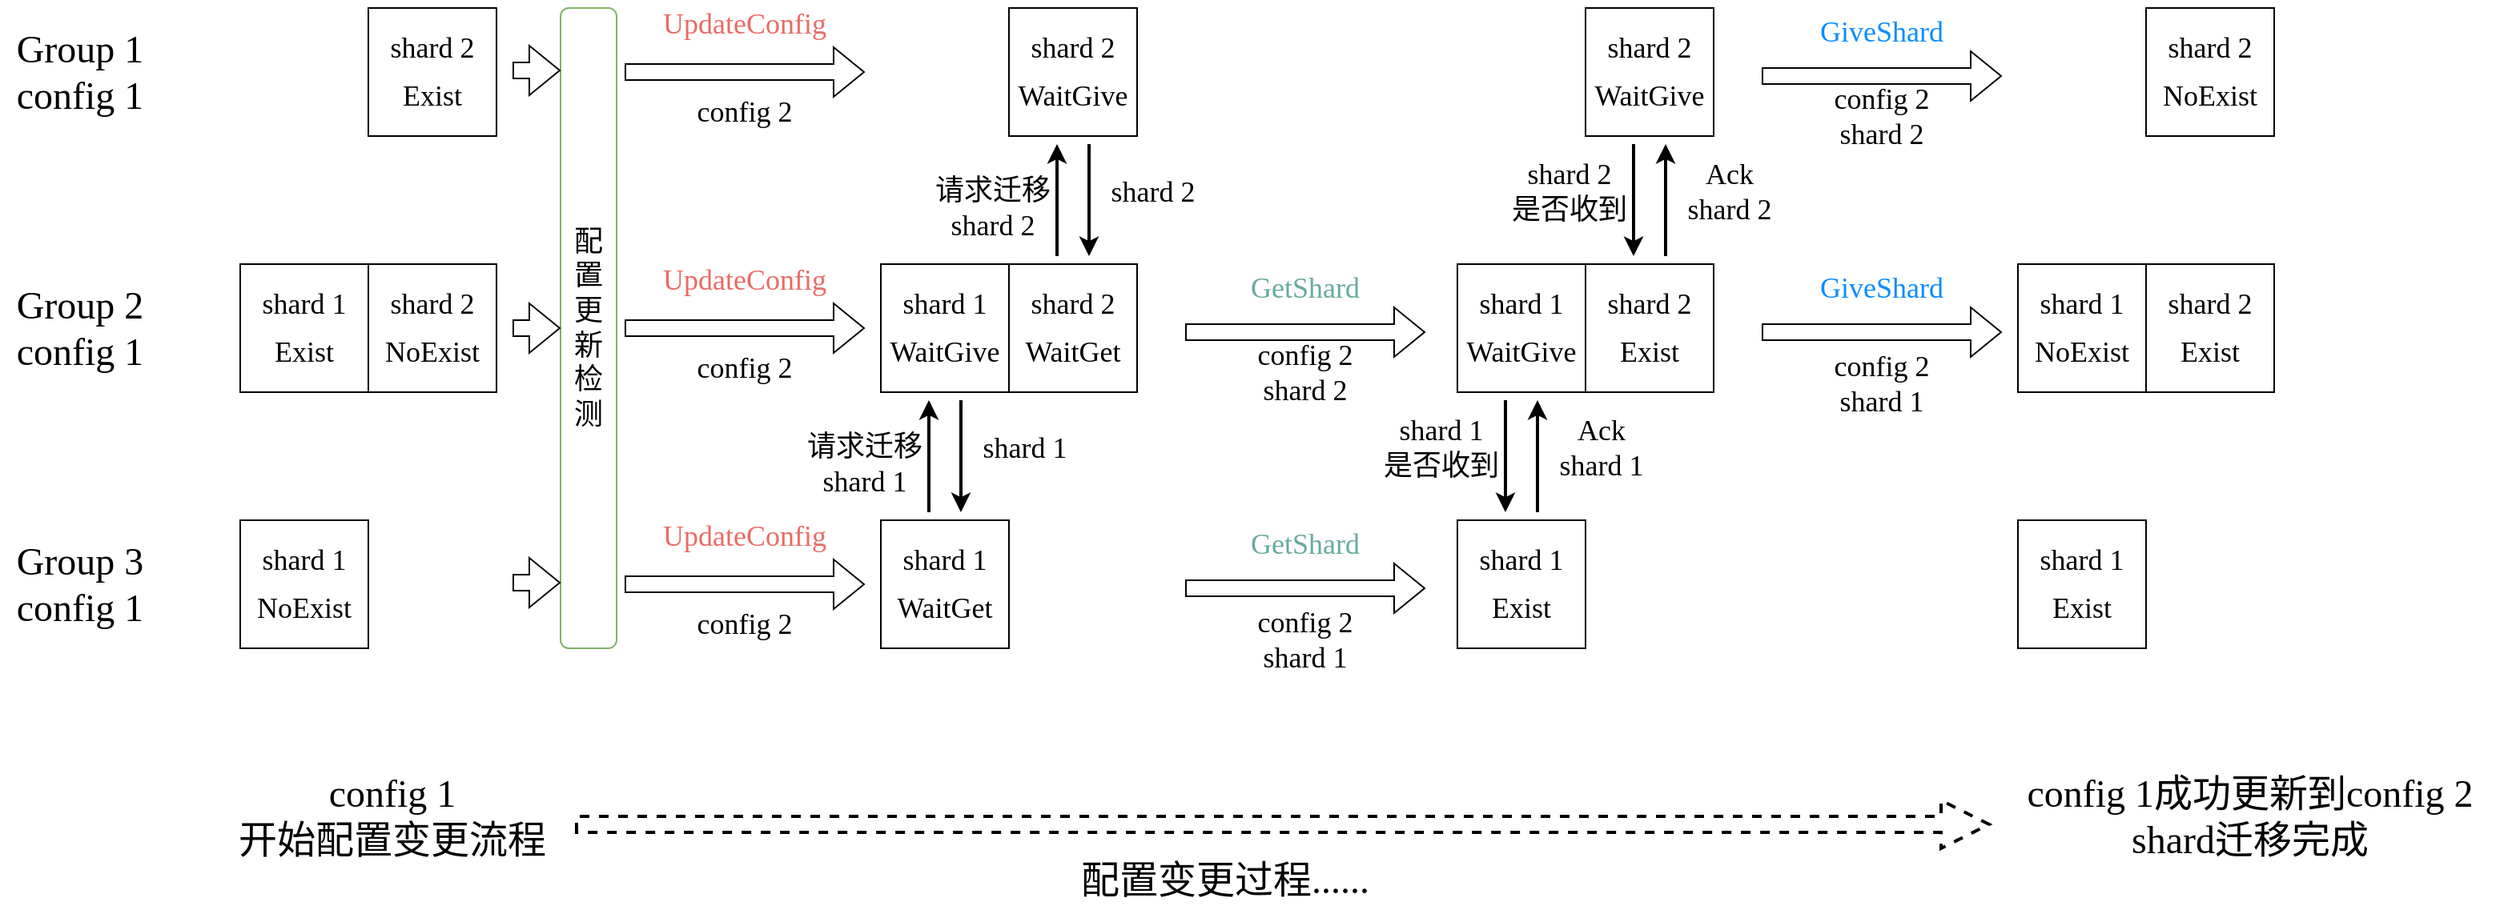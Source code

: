 <mxfile version="22.1.7" type="device">
  <diagram name="第 1 页" id="le4gJCOFIcP9ISF7qcCe">
    <mxGraphModel dx="1687" dy="980" grid="1" gridSize="10" guides="1" tooltips="1" connect="1" arrows="1" fold="1" page="1" pageScale="1" pageWidth="10000" pageHeight="10000" math="0" shadow="0">
      <root>
        <mxCell id="0" />
        <mxCell id="1" parent="0" />
        <mxCell id="7t0lA7AnkTjz9z_76om1-1" value="" style="whiteSpace=wrap;html=1;aspect=fixed;fillColor=none;" vertex="1" parent="1">
          <mxGeometry x="200" y="240" width="80" height="80" as="geometry" />
        </mxCell>
        <mxCell id="7t0lA7AnkTjz9z_76om1-2" value="&lt;font style=&quot;font-size: 18px;&quot; face=&quot;Comic Sans MS&quot;&gt;Exist&lt;/font&gt;" style="text;html=1;strokeColor=none;fillColor=none;align=center;verticalAlign=middle;whiteSpace=wrap;rounded=0;" vertex="1" parent="1">
          <mxGeometry x="210" y="280" width="60" height="30" as="geometry" />
        </mxCell>
        <mxCell id="7t0lA7AnkTjz9z_76om1-3" value="&lt;font style=&quot;font-size: 18px;&quot; face=&quot;Comic Sans MS&quot;&gt;shard 1&lt;/font&gt;" style="text;html=1;strokeColor=none;fillColor=none;align=center;verticalAlign=middle;whiteSpace=wrap;rounded=0;" vertex="1" parent="1">
          <mxGeometry x="205" y="250" width="70" height="30" as="geometry" />
        </mxCell>
        <mxCell id="7t0lA7AnkTjz9z_76om1-4" value="" style="whiteSpace=wrap;html=1;aspect=fixed;fillColor=none;" vertex="1" parent="1">
          <mxGeometry x="280" y="240" width="80" height="80" as="geometry" />
        </mxCell>
        <mxCell id="7t0lA7AnkTjz9z_76om1-5" value="&lt;font style=&quot;font-size: 18px;&quot; face=&quot;Comic Sans MS&quot;&gt;NoExist&lt;/font&gt;" style="text;html=1;strokeColor=none;fillColor=none;align=center;verticalAlign=middle;whiteSpace=wrap;rounded=0;" vertex="1" parent="1">
          <mxGeometry x="290" y="280" width="60" height="30" as="geometry" />
        </mxCell>
        <mxCell id="7t0lA7AnkTjz9z_76om1-6" value="&lt;font style=&quot;font-size: 18px;&quot; face=&quot;Comic Sans MS&quot;&gt;shard 2&lt;/font&gt;" style="text;html=1;strokeColor=none;fillColor=none;align=center;verticalAlign=middle;whiteSpace=wrap;rounded=0;" vertex="1" parent="1">
          <mxGeometry x="285" y="250" width="70" height="30" as="geometry" />
        </mxCell>
        <mxCell id="7t0lA7AnkTjz9z_76om1-13" value="&lt;font style=&quot;font-size: 24px;&quot; face=&quot;Comic Sans MS&quot;&gt;Group 2&lt;br&gt;config 1&lt;br&gt;&lt;/font&gt;" style="text;html=1;strokeColor=none;fillColor=none;align=center;verticalAlign=middle;whiteSpace=wrap;rounded=0;" vertex="1" parent="1">
          <mxGeometry x="50" y="265" width="100" height="30" as="geometry" />
        </mxCell>
        <mxCell id="7t0lA7AnkTjz9z_76om1-17" value="" style="whiteSpace=wrap;html=1;aspect=fixed;fillColor=none;" vertex="1" parent="1">
          <mxGeometry x="280" y="80" width="80" height="80" as="geometry" />
        </mxCell>
        <mxCell id="7t0lA7AnkTjz9z_76om1-18" value="&lt;font style=&quot;font-size: 18px;&quot; face=&quot;Comic Sans MS&quot;&gt;Exist&lt;/font&gt;" style="text;html=1;strokeColor=none;fillColor=none;align=center;verticalAlign=middle;whiteSpace=wrap;rounded=0;" vertex="1" parent="1">
          <mxGeometry x="290" y="120" width="60" height="30" as="geometry" />
        </mxCell>
        <mxCell id="7t0lA7AnkTjz9z_76om1-19" value="&lt;font style=&quot;font-size: 18px;&quot; face=&quot;Comic Sans MS&quot;&gt;shard 2&lt;/font&gt;" style="text;html=1;strokeColor=none;fillColor=none;align=center;verticalAlign=middle;whiteSpace=wrap;rounded=0;" vertex="1" parent="1">
          <mxGeometry x="285" y="90" width="70" height="30" as="geometry" />
        </mxCell>
        <mxCell id="7t0lA7AnkTjz9z_76om1-26" value="&lt;font style=&quot;font-size: 24px;&quot; face=&quot;Comic Sans MS&quot;&gt;Group 1&lt;br&gt;config 1&lt;br&gt;&lt;/font&gt;" style="text;html=1;strokeColor=none;fillColor=none;align=center;verticalAlign=middle;whiteSpace=wrap;rounded=0;" vertex="1" parent="1">
          <mxGeometry x="50" y="105" width="100" height="30" as="geometry" />
        </mxCell>
        <mxCell id="7t0lA7AnkTjz9z_76om1-27" value="" style="whiteSpace=wrap;html=1;aspect=fixed;fillColor=none;" vertex="1" parent="1">
          <mxGeometry x="200" y="400" width="80" height="80" as="geometry" />
        </mxCell>
        <mxCell id="7t0lA7AnkTjz9z_76om1-28" value="&lt;font style=&quot;font-size: 18px;&quot; face=&quot;Comic Sans MS&quot;&gt;NoExist&lt;/font&gt;" style="text;html=1;strokeColor=none;fillColor=none;align=center;verticalAlign=middle;whiteSpace=wrap;rounded=0;" vertex="1" parent="1">
          <mxGeometry x="210" y="440" width="60" height="30" as="geometry" />
        </mxCell>
        <mxCell id="7t0lA7AnkTjz9z_76om1-29" value="&lt;font style=&quot;font-size: 18px;&quot; face=&quot;Comic Sans MS&quot;&gt;shard 1&lt;/font&gt;" style="text;html=1;strokeColor=none;fillColor=none;align=center;verticalAlign=middle;whiteSpace=wrap;rounded=0;" vertex="1" parent="1">
          <mxGeometry x="205" y="410" width="70" height="30" as="geometry" />
        </mxCell>
        <mxCell id="7t0lA7AnkTjz9z_76om1-39" value="&lt;font style=&quot;font-size: 24px;&quot; face=&quot;Comic Sans MS&quot;&gt;Group 3&lt;br&gt;config 1&lt;br&gt;&lt;/font&gt;" style="text;html=1;strokeColor=none;fillColor=none;align=center;verticalAlign=middle;whiteSpace=wrap;rounded=0;" vertex="1" parent="1">
          <mxGeometry x="50" y="425" width="100" height="30" as="geometry" />
        </mxCell>
        <mxCell id="7t0lA7AnkTjz9z_76om1-40" value="" style="shape=flexArrow;endArrow=classic;html=1;rounded=0;" edge="1" parent="1">
          <mxGeometry width="50" height="50" relative="1" as="geometry">
            <mxPoint x="440" y="280" as="sourcePoint" />
            <mxPoint x="590" y="280" as="targetPoint" />
          </mxGeometry>
        </mxCell>
        <mxCell id="7t0lA7AnkTjz9z_76om1-41" value="" style="shape=flexArrow;endArrow=classic;html=1;rounded=0;" edge="1" parent="1">
          <mxGeometry width="50" height="50" relative="1" as="geometry">
            <mxPoint x="440" y="120" as="sourcePoint" />
            <mxPoint x="590" y="120" as="targetPoint" />
          </mxGeometry>
        </mxCell>
        <mxCell id="7t0lA7AnkTjz9z_76om1-42" value="" style="shape=flexArrow;endArrow=classic;html=1;rounded=0;" edge="1" parent="1">
          <mxGeometry width="50" height="50" relative="1" as="geometry">
            <mxPoint x="440" y="440" as="sourcePoint" />
            <mxPoint x="590" y="440" as="targetPoint" />
          </mxGeometry>
        </mxCell>
        <mxCell id="7t0lA7AnkTjz9z_76om1-43" value="&lt;font color=&quot;#ea6b66&quot; style=&quot;font-size: 18px;&quot; face=&quot;Comic Sans MS&quot;&gt;UpdateConfig&lt;/font&gt;" style="text;html=1;strokeColor=none;fillColor=none;align=center;verticalAlign=middle;whiteSpace=wrap;rounded=0;" vertex="1" parent="1">
          <mxGeometry x="480" y="235" width="70" height="30" as="geometry" />
        </mxCell>
        <mxCell id="7t0lA7AnkTjz9z_76om1-44" value="&lt;font color=&quot;#ea6b66&quot; style=&quot;font-size: 18px;&quot; face=&quot;Comic Sans MS&quot;&gt;UpdateConfig&lt;/font&gt;" style="text;html=1;strokeColor=none;fillColor=none;align=center;verticalAlign=middle;whiteSpace=wrap;rounded=0;" vertex="1" parent="1">
          <mxGeometry x="480" y="75" width="70" height="30" as="geometry" />
        </mxCell>
        <mxCell id="7t0lA7AnkTjz9z_76om1-45" value="&lt;font color=&quot;#ea6b66&quot; style=&quot;font-size: 18px;&quot; face=&quot;Comic Sans MS&quot;&gt;UpdateConfig&lt;/font&gt;" style="text;html=1;strokeColor=none;fillColor=none;align=center;verticalAlign=middle;whiteSpace=wrap;rounded=0;" vertex="1" parent="1">
          <mxGeometry x="480" y="395" width="70" height="30" as="geometry" />
        </mxCell>
        <mxCell id="7t0lA7AnkTjz9z_76om1-46" value="&lt;font style=&quot;font-size: 18px;&quot; face=&quot;Comic Sans MS&quot;&gt;config 2&lt;/font&gt;" style="text;html=1;strokeColor=none;fillColor=none;align=center;verticalAlign=middle;whiteSpace=wrap;rounded=0;" vertex="1" parent="1">
          <mxGeometry x="470" y="130" width="90" height="30" as="geometry" />
        </mxCell>
        <mxCell id="7t0lA7AnkTjz9z_76om1-47" value="&lt;font style=&quot;font-size: 18px;&quot; face=&quot;Comic Sans MS&quot;&gt;config 2&lt;/font&gt;" style="text;html=1;strokeColor=none;fillColor=none;align=center;verticalAlign=middle;whiteSpace=wrap;rounded=0;" vertex="1" parent="1">
          <mxGeometry x="470" y="290" width="90" height="30" as="geometry" />
        </mxCell>
        <mxCell id="7t0lA7AnkTjz9z_76om1-48" value="&lt;font style=&quot;font-size: 18px;&quot; face=&quot;Comic Sans MS&quot;&gt;config 2&lt;/font&gt;" style="text;html=1;strokeColor=none;fillColor=none;align=center;verticalAlign=middle;whiteSpace=wrap;rounded=0;" vertex="1" parent="1">
          <mxGeometry x="470" y="450" width="90" height="30" as="geometry" />
        </mxCell>
        <mxCell id="7t0lA7AnkTjz9z_76om1-52" value="" style="whiteSpace=wrap;html=1;aspect=fixed;fillColor=none;" vertex="1" parent="1">
          <mxGeometry x="600" y="240" width="80" height="80" as="geometry" />
        </mxCell>
        <mxCell id="7t0lA7AnkTjz9z_76om1-53" value="&lt;font style=&quot;font-size: 18px;&quot; face=&quot;Comic Sans MS&quot;&gt;WaitGive&lt;/font&gt;" style="text;html=1;strokeColor=none;fillColor=none;align=center;verticalAlign=middle;whiteSpace=wrap;rounded=0;" vertex="1" parent="1">
          <mxGeometry x="610" y="280" width="60" height="30" as="geometry" />
        </mxCell>
        <mxCell id="7t0lA7AnkTjz9z_76om1-54" value="&lt;font style=&quot;font-size: 18px;&quot; face=&quot;Comic Sans MS&quot;&gt;shard 1&lt;/font&gt;" style="text;html=1;strokeColor=none;fillColor=none;align=center;verticalAlign=middle;whiteSpace=wrap;rounded=0;" vertex="1" parent="1">
          <mxGeometry x="605" y="250" width="70" height="30" as="geometry" />
        </mxCell>
        <mxCell id="7t0lA7AnkTjz9z_76om1-55" value="" style="whiteSpace=wrap;html=1;aspect=fixed;fillColor=none;" vertex="1" parent="1">
          <mxGeometry x="680" y="240" width="80" height="80" as="geometry" />
        </mxCell>
        <mxCell id="7t0lA7AnkTjz9z_76om1-56" value="&lt;font style=&quot;font-size: 18px;&quot; face=&quot;Comic Sans MS&quot;&gt;WaitGet&lt;/font&gt;" style="text;html=1;strokeColor=none;fillColor=none;align=center;verticalAlign=middle;whiteSpace=wrap;rounded=0;" vertex="1" parent="1">
          <mxGeometry x="690" y="280" width="60" height="30" as="geometry" />
        </mxCell>
        <mxCell id="7t0lA7AnkTjz9z_76om1-57" value="&lt;font style=&quot;font-size: 18px;&quot; face=&quot;Comic Sans MS&quot;&gt;shard 2&lt;/font&gt;" style="text;html=1;strokeColor=none;fillColor=none;align=center;verticalAlign=middle;whiteSpace=wrap;rounded=0;" vertex="1" parent="1">
          <mxGeometry x="685" y="250" width="70" height="30" as="geometry" />
        </mxCell>
        <mxCell id="7t0lA7AnkTjz9z_76om1-58" value="" style="whiteSpace=wrap;html=1;aspect=fixed;fillColor=none;" vertex="1" parent="1">
          <mxGeometry x="680" y="80" width="80" height="80" as="geometry" />
        </mxCell>
        <mxCell id="7t0lA7AnkTjz9z_76om1-59" value="&lt;font style=&quot;font-size: 18px;&quot; face=&quot;Comic Sans MS&quot;&gt;WaitGive&lt;/font&gt;" style="text;html=1;strokeColor=none;fillColor=none;align=center;verticalAlign=middle;whiteSpace=wrap;rounded=0;" vertex="1" parent="1">
          <mxGeometry x="690" y="120" width="60" height="30" as="geometry" />
        </mxCell>
        <mxCell id="7t0lA7AnkTjz9z_76om1-60" value="&lt;font style=&quot;font-size: 18px;&quot; face=&quot;Comic Sans MS&quot;&gt;shard 2&lt;/font&gt;" style="text;html=1;strokeColor=none;fillColor=none;align=center;verticalAlign=middle;whiteSpace=wrap;rounded=0;" vertex="1" parent="1">
          <mxGeometry x="685" y="90" width="70" height="30" as="geometry" />
        </mxCell>
        <mxCell id="7t0lA7AnkTjz9z_76om1-61" value="" style="whiteSpace=wrap;html=1;aspect=fixed;fillColor=none;" vertex="1" parent="1">
          <mxGeometry x="600" y="400" width="80" height="80" as="geometry" />
        </mxCell>
        <mxCell id="7t0lA7AnkTjz9z_76om1-62" value="&lt;font style=&quot;font-size: 18px;&quot; face=&quot;Comic Sans MS&quot;&gt;WaitGet&lt;/font&gt;" style="text;html=1;strokeColor=none;fillColor=none;align=center;verticalAlign=middle;whiteSpace=wrap;rounded=0;" vertex="1" parent="1">
          <mxGeometry x="610" y="440" width="60" height="30" as="geometry" />
        </mxCell>
        <mxCell id="7t0lA7AnkTjz9z_76om1-63" value="&lt;font style=&quot;font-size: 18px;&quot; face=&quot;Comic Sans MS&quot;&gt;shard 1&lt;/font&gt;" style="text;html=1;strokeColor=none;fillColor=none;align=center;verticalAlign=middle;whiteSpace=wrap;rounded=0;" vertex="1" parent="1">
          <mxGeometry x="605" y="410" width="70" height="30" as="geometry" />
        </mxCell>
        <mxCell id="7t0lA7AnkTjz9z_76om1-64" value="&lt;font style=&quot;font-size: 18px;&quot;&gt;配置更新检测&lt;/font&gt;" style="rounded=1;whiteSpace=wrap;html=1;fillColor=none;strokeColor=#82b366;" vertex="1" parent="1">
          <mxGeometry x="400" y="80" width="35" height="400" as="geometry" />
        </mxCell>
        <mxCell id="7t0lA7AnkTjz9z_76om1-65" value="" style="shape=flexArrow;endArrow=classic;html=1;rounded=0;" edge="1" parent="1">
          <mxGeometry width="50" height="50" relative="1" as="geometry">
            <mxPoint x="370" y="119" as="sourcePoint" />
            <mxPoint x="400" y="119" as="targetPoint" />
          </mxGeometry>
        </mxCell>
        <mxCell id="7t0lA7AnkTjz9z_76om1-67" value="" style="shape=flexArrow;endArrow=classic;html=1;rounded=0;" edge="1" parent="1">
          <mxGeometry width="50" height="50" relative="1" as="geometry">
            <mxPoint x="370" y="280" as="sourcePoint" />
            <mxPoint x="400" y="280" as="targetPoint" />
          </mxGeometry>
        </mxCell>
        <mxCell id="7t0lA7AnkTjz9z_76om1-68" value="" style="shape=flexArrow;endArrow=classic;html=1;rounded=0;" edge="1" parent="1">
          <mxGeometry width="50" height="50" relative="1" as="geometry">
            <mxPoint x="370" y="439" as="sourcePoint" />
            <mxPoint x="400" y="439" as="targetPoint" />
          </mxGeometry>
        </mxCell>
        <mxCell id="7t0lA7AnkTjz9z_76om1-69" value="" style="endArrow=classic;html=1;rounded=0;strokeWidth=2;" edge="1" parent="1">
          <mxGeometry width="50" height="50" relative="1" as="geometry">
            <mxPoint x="710" y="235" as="sourcePoint" />
            <mxPoint x="710" y="165" as="targetPoint" />
          </mxGeometry>
        </mxCell>
        <mxCell id="7t0lA7AnkTjz9z_76om1-70" value="&lt;font style=&quot;font-size: 18px;&quot; face=&quot;Comic Sans MS&quot;&gt;请求迁移shard 2&lt;/font&gt;" style="text;html=1;strokeColor=none;fillColor=none;align=center;verticalAlign=middle;whiteSpace=wrap;rounded=0;" vertex="1" parent="1">
          <mxGeometry x="620" y="190" width="100" height="30" as="geometry" />
        </mxCell>
        <mxCell id="7t0lA7AnkTjz9z_76om1-72" value="" style="endArrow=classic;html=1;rounded=0;strokeWidth=2;" edge="1" parent="1">
          <mxGeometry width="50" height="50" relative="1" as="geometry">
            <mxPoint x="630" y="395" as="sourcePoint" />
            <mxPoint x="630" y="325" as="targetPoint" />
          </mxGeometry>
        </mxCell>
        <mxCell id="7t0lA7AnkTjz9z_76om1-73" value="&lt;font style=&quot;font-size: 18px;&quot; face=&quot;Comic Sans MS&quot;&gt;请求迁移shard 1&lt;/font&gt;" style="text;html=1;strokeColor=none;fillColor=none;align=center;verticalAlign=middle;whiteSpace=wrap;rounded=0;" vertex="1" parent="1">
          <mxGeometry x="540" y="350" width="100" height="30" as="geometry" />
        </mxCell>
        <mxCell id="7t0lA7AnkTjz9z_76om1-74" value="" style="shape=flexArrow;endArrow=classic;html=1;rounded=0;" edge="1" parent="1">
          <mxGeometry width="50" height="50" relative="1" as="geometry">
            <mxPoint x="790" y="282.5" as="sourcePoint" />
            <mxPoint x="940" y="282.5" as="targetPoint" />
          </mxGeometry>
        </mxCell>
        <mxCell id="7t0lA7AnkTjz9z_76om1-76" value="" style="shape=flexArrow;endArrow=classic;html=1;rounded=0;" edge="1" parent="1">
          <mxGeometry width="50" height="50" relative="1" as="geometry">
            <mxPoint x="790" y="442.5" as="sourcePoint" />
            <mxPoint x="940" y="442.5" as="targetPoint" />
          </mxGeometry>
        </mxCell>
        <mxCell id="7t0lA7AnkTjz9z_76om1-78" value="&lt;font color=&quot;#67ab9f&quot; style=&quot;font-size: 18px;&quot; face=&quot;Comic Sans MS&quot;&gt;GetShard&lt;/font&gt;" style="text;html=1;strokeColor=none;fillColor=none;align=center;verticalAlign=middle;whiteSpace=wrap;rounded=0;" vertex="1" parent="1">
          <mxGeometry x="830" y="240" width="70" height="30" as="geometry" />
        </mxCell>
        <mxCell id="7t0lA7AnkTjz9z_76om1-81" value="&lt;font style=&quot;font-size: 18px;&quot; face=&quot;Comic Sans MS&quot;&gt;config 2&lt;br&gt;shard 2&lt;br&gt;&lt;/font&gt;" style="text;html=1;strokeColor=none;fillColor=none;align=center;verticalAlign=middle;whiteSpace=wrap;rounded=0;" vertex="1" parent="1">
          <mxGeometry x="820" y="292.5" width="90" height="30" as="geometry" />
        </mxCell>
        <mxCell id="7t0lA7AnkTjz9z_76om1-88" value="&lt;font color=&quot;#67ab9f&quot; style=&quot;font-size: 18px;&quot; face=&quot;Comic Sans MS&quot;&gt;GetShard&lt;/font&gt;" style="text;html=1;strokeColor=none;fillColor=none;align=center;verticalAlign=middle;whiteSpace=wrap;rounded=0;" vertex="1" parent="1">
          <mxGeometry x="830" y="400" width="70" height="30" as="geometry" />
        </mxCell>
        <mxCell id="7t0lA7AnkTjz9z_76om1-89" value="&lt;font style=&quot;font-size: 18px;&quot; face=&quot;Comic Sans MS&quot;&gt;config 2&lt;br&gt;shard 1&lt;br&gt;&lt;/font&gt;" style="text;html=1;strokeColor=none;fillColor=none;align=center;verticalAlign=middle;whiteSpace=wrap;rounded=0;" vertex="1" parent="1">
          <mxGeometry x="820" y="460" width="90" height="30" as="geometry" />
        </mxCell>
        <mxCell id="7t0lA7AnkTjz9z_76om1-90" value="" style="endArrow=classic;html=1;rounded=0;strokeWidth=2;" edge="1" parent="1">
          <mxGeometry width="50" height="50" relative="1" as="geometry">
            <mxPoint x="730" y="165" as="sourcePoint" />
            <mxPoint x="730" y="235" as="targetPoint" />
          </mxGeometry>
        </mxCell>
        <mxCell id="7t0lA7AnkTjz9z_76om1-91" value="" style="endArrow=classic;html=1;rounded=0;strokeWidth=2;" edge="1" parent="1">
          <mxGeometry width="50" height="50" relative="1" as="geometry">
            <mxPoint x="650" y="325" as="sourcePoint" />
            <mxPoint x="650" y="395" as="targetPoint" />
          </mxGeometry>
        </mxCell>
        <mxCell id="7t0lA7AnkTjz9z_76om1-92" value="&lt;font face=&quot;Comic Sans MS&quot;&gt;&lt;span style=&quot;font-size: 18px;&quot;&gt;shard 1&lt;/span&gt;&lt;/font&gt;" style="text;html=1;strokeColor=none;fillColor=none;align=center;verticalAlign=middle;whiteSpace=wrap;rounded=0;" vertex="1" parent="1">
          <mxGeometry x="640" y="340" width="100" height="30" as="geometry" />
        </mxCell>
        <mxCell id="7t0lA7AnkTjz9z_76om1-93" value="&lt;font face=&quot;Comic Sans MS&quot;&gt;&lt;span style=&quot;font-size: 18px;&quot;&gt;shard 2&lt;/span&gt;&lt;/font&gt;" style="text;html=1;strokeColor=none;fillColor=none;align=center;verticalAlign=middle;whiteSpace=wrap;rounded=0;" vertex="1" parent="1">
          <mxGeometry x="720" y="180" width="100" height="30" as="geometry" />
        </mxCell>
        <mxCell id="7t0lA7AnkTjz9z_76om1-94" value="" style="whiteSpace=wrap;html=1;aspect=fixed;fillColor=none;" vertex="1" parent="1">
          <mxGeometry x="960" y="240" width="80" height="80" as="geometry" />
        </mxCell>
        <mxCell id="7t0lA7AnkTjz9z_76om1-95" value="&lt;font style=&quot;font-size: 18px;&quot; face=&quot;Comic Sans MS&quot;&gt;WaitGive&lt;/font&gt;" style="text;html=1;strokeColor=none;fillColor=none;align=center;verticalAlign=middle;whiteSpace=wrap;rounded=0;" vertex="1" parent="1">
          <mxGeometry x="970" y="280" width="60" height="30" as="geometry" />
        </mxCell>
        <mxCell id="7t0lA7AnkTjz9z_76om1-96" value="&lt;font style=&quot;font-size: 18px;&quot; face=&quot;Comic Sans MS&quot;&gt;shard 1&lt;/font&gt;" style="text;html=1;strokeColor=none;fillColor=none;align=center;verticalAlign=middle;whiteSpace=wrap;rounded=0;" vertex="1" parent="1">
          <mxGeometry x="965" y="250" width="70" height="30" as="geometry" />
        </mxCell>
        <mxCell id="7t0lA7AnkTjz9z_76om1-97" value="" style="whiteSpace=wrap;html=1;aspect=fixed;fillColor=none;" vertex="1" parent="1">
          <mxGeometry x="1040" y="240" width="80" height="80" as="geometry" />
        </mxCell>
        <mxCell id="7t0lA7AnkTjz9z_76om1-98" value="&lt;font style=&quot;font-size: 18px;&quot; face=&quot;Comic Sans MS&quot;&gt;Exist&lt;/font&gt;" style="text;html=1;strokeColor=none;fillColor=none;align=center;verticalAlign=middle;whiteSpace=wrap;rounded=0;" vertex="1" parent="1">
          <mxGeometry x="1050" y="280" width="60" height="30" as="geometry" />
        </mxCell>
        <mxCell id="7t0lA7AnkTjz9z_76om1-99" value="&lt;font style=&quot;font-size: 18px;&quot; face=&quot;Comic Sans MS&quot;&gt;shard 2&lt;/font&gt;" style="text;html=1;strokeColor=none;fillColor=none;align=center;verticalAlign=middle;whiteSpace=wrap;rounded=0;" vertex="1" parent="1">
          <mxGeometry x="1045" y="250" width="70" height="30" as="geometry" />
        </mxCell>
        <mxCell id="7t0lA7AnkTjz9z_76om1-100" value="" style="whiteSpace=wrap;html=1;aspect=fixed;fillColor=none;" vertex="1" parent="1">
          <mxGeometry x="1040" y="80" width="80" height="80" as="geometry" />
        </mxCell>
        <mxCell id="7t0lA7AnkTjz9z_76om1-101" value="&lt;font style=&quot;font-size: 18px;&quot; face=&quot;Comic Sans MS&quot;&gt;WaitGive&lt;/font&gt;" style="text;html=1;strokeColor=none;fillColor=none;align=center;verticalAlign=middle;whiteSpace=wrap;rounded=0;" vertex="1" parent="1">
          <mxGeometry x="1050" y="120" width="60" height="30" as="geometry" />
        </mxCell>
        <mxCell id="7t0lA7AnkTjz9z_76om1-102" value="&lt;font style=&quot;font-size: 18px;&quot; face=&quot;Comic Sans MS&quot;&gt;shard 2&lt;/font&gt;" style="text;html=1;strokeColor=none;fillColor=none;align=center;verticalAlign=middle;whiteSpace=wrap;rounded=0;" vertex="1" parent="1">
          <mxGeometry x="1045" y="90" width="70" height="30" as="geometry" />
        </mxCell>
        <mxCell id="7t0lA7AnkTjz9z_76om1-103" value="" style="whiteSpace=wrap;html=1;aspect=fixed;fillColor=none;" vertex="1" parent="1">
          <mxGeometry x="960" y="400" width="80" height="80" as="geometry" />
        </mxCell>
        <mxCell id="7t0lA7AnkTjz9z_76om1-104" value="&lt;font style=&quot;font-size: 18px;&quot; face=&quot;Comic Sans MS&quot;&gt;Exist&lt;/font&gt;" style="text;html=1;strokeColor=none;fillColor=none;align=center;verticalAlign=middle;whiteSpace=wrap;rounded=0;" vertex="1" parent="1">
          <mxGeometry x="970" y="440" width="60" height="30" as="geometry" />
        </mxCell>
        <mxCell id="7t0lA7AnkTjz9z_76om1-105" value="&lt;font style=&quot;font-size: 18px;&quot; face=&quot;Comic Sans MS&quot;&gt;shard 1&lt;/font&gt;" style="text;html=1;strokeColor=none;fillColor=none;align=center;verticalAlign=middle;whiteSpace=wrap;rounded=0;" vertex="1" parent="1">
          <mxGeometry x="965" y="410" width="70" height="30" as="geometry" />
        </mxCell>
        <mxCell id="7t0lA7AnkTjz9z_76om1-108" value="" style="endArrow=classic;html=1;rounded=0;strokeWidth=2;" edge="1" parent="1">
          <mxGeometry width="50" height="50" relative="1" as="geometry">
            <mxPoint x="1010" y="395" as="sourcePoint" />
            <mxPoint x="1010" y="325" as="targetPoint" />
          </mxGeometry>
        </mxCell>
        <mxCell id="7t0lA7AnkTjz9z_76om1-109" value="&lt;font style=&quot;font-size: 18px;&quot; face=&quot;Comic Sans MS&quot;&gt;Ack&lt;br&gt;shard 1&lt;/font&gt;" style="text;html=1;strokeColor=none;fillColor=none;align=center;verticalAlign=middle;whiteSpace=wrap;rounded=0;" vertex="1" parent="1">
          <mxGeometry x="1000" y="340" width="100" height="30" as="geometry" />
        </mxCell>
        <mxCell id="7t0lA7AnkTjz9z_76om1-111" value="" style="endArrow=classic;html=1;rounded=0;strokeWidth=2;" edge="1" parent="1">
          <mxGeometry width="50" height="50" relative="1" as="geometry">
            <mxPoint x="990" y="325" as="sourcePoint" />
            <mxPoint x="990" y="395" as="targetPoint" />
          </mxGeometry>
        </mxCell>
        <mxCell id="7t0lA7AnkTjz9z_76om1-112" value="&lt;font face=&quot;Comic Sans MS&quot;&gt;&lt;span style=&quot;font-size: 18px;&quot;&gt;shard 1&lt;br&gt;是否收到&lt;br&gt;&lt;/span&gt;&lt;/font&gt;" style="text;html=1;strokeColor=none;fillColor=none;align=center;verticalAlign=middle;whiteSpace=wrap;rounded=0;" vertex="1" parent="1">
          <mxGeometry x="900" y="340" width="100" height="30" as="geometry" />
        </mxCell>
        <mxCell id="7t0lA7AnkTjz9z_76om1-114" value="" style="endArrow=classic;html=1;rounded=0;strokeWidth=2;" edge="1" parent="1">
          <mxGeometry width="50" height="50" relative="1" as="geometry">
            <mxPoint x="1090" y="235" as="sourcePoint" />
            <mxPoint x="1090" y="165" as="targetPoint" />
          </mxGeometry>
        </mxCell>
        <mxCell id="7t0lA7AnkTjz9z_76om1-115" value="&lt;font style=&quot;font-size: 18px;&quot; face=&quot;Comic Sans MS&quot;&gt;Ack&lt;br&gt;shard 2&lt;/font&gt;" style="text;html=1;strokeColor=none;fillColor=none;align=center;verticalAlign=middle;whiteSpace=wrap;rounded=0;" vertex="1" parent="1">
          <mxGeometry x="1080" y="180" width="100" height="30" as="geometry" />
        </mxCell>
        <mxCell id="7t0lA7AnkTjz9z_76om1-116" value="" style="endArrow=classic;html=1;rounded=0;strokeWidth=2;" edge="1" parent="1">
          <mxGeometry width="50" height="50" relative="1" as="geometry">
            <mxPoint x="1070" y="165" as="sourcePoint" />
            <mxPoint x="1070" y="235" as="targetPoint" />
          </mxGeometry>
        </mxCell>
        <mxCell id="7t0lA7AnkTjz9z_76om1-117" value="&lt;font face=&quot;Comic Sans MS&quot;&gt;&lt;span style=&quot;font-size: 18px;&quot;&gt;shard 2&lt;br&gt;是否收到&lt;br&gt;&lt;/span&gt;&lt;/font&gt;" style="text;html=1;strokeColor=none;fillColor=none;align=center;verticalAlign=middle;whiteSpace=wrap;rounded=0;" vertex="1" parent="1">
          <mxGeometry x="980" y="180" width="100" height="30" as="geometry" />
        </mxCell>
        <mxCell id="7t0lA7AnkTjz9z_76om1-118" value="" style="shape=flexArrow;endArrow=classic;html=1;rounded=0;" edge="1" parent="1">
          <mxGeometry width="50" height="50" relative="1" as="geometry">
            <mxPoint x="1150" y="122.5" as="sourcePoint" />
            <mxPoint x="1300" y="122.5" as="targetPoint" />
          </mxGeometry>
        </mxCell>
        <mxCell id="7t0lA7AnkTjz9z_76om1-119" value="" style="shape=flexArrow;endArrow=classic;html=1;rounded=0;" edge="1" parent="1">
          <mxGeometry width="50" height="50" relative="1" as="geometry">
            <mxPoint x="1150" y="282.5" as="sourcePoint" />
            <mxPoint x="1300" y="282.5" as="targetPoint" />
          </mxGeometry>
        </mxCell>
        <mxCell id="7t0lA7AnkTjz9z_76om1-120" value="&lt;font color=&quot;#0a8dff&quot; style=&quot;font-size: 18px;&quot; face=&quot;Comic Sans MS&quot;&gt;GiveShard&lt;/font&gt;" style="text;html=1;strokeColor=none;fillColor=none;align=center;verticalAlign=middle;whiteSpace=wrap;rounded=0;" vertex="1" parent="1">
          <mxGeometry x="1190" y="80" width="70" height="30" as="geometry" />
        </mxCell>
        <mxCell id="7t0lA7AnkTjz9z_76om1-121" value="&lt;font style=&quot;font-size: 18px;&quot; face=&quot;Comic Sans MS&quot;&gt;config 2&lt;br&gt;shard 2&lt;br&gt;&lt;/font&gt;" style="text;html=1;strokeColor=none;fillColor=none;align=center;verticalAlign=middle;whiteSpace=wrap;rounded=0;" vertex="1" parent="1">
          <mxGeometry x="1180" y="132.5" width="90" height="30" as="geometry" />
        </mxCell>
        <mxCell id="7t0lA7AnkTjz9z_76om1-122" value="&lt;font color=&quot;#0a8dff&quot; style=&quot;font-size: 18px;&quot; face=&quot;Comic Sans MS&quot;&gt;GiveShard&lt;/font&gt;" style="text;html=1;strokeColor=none;fillColor=none;align=center;verticalAlign=middle;whiteSpace=wrap;rounded=0;" vertex="1" parent="1">
          <mxGeometry x="1190" y="240" width="70" height="30" as="geometry" />
        </mxCell>
        <mxCell id="7t0lA7AnkTjz9z_76om1-123" value="&lt;font style=&quot;font-size: 18px;&quot; face=&quot;Comic Sans MS&quot;&gt;config 2&lt;br&gt;shard 1&lt;br&gt;&lt;/font&gt;" style="text;html=1;strokeColor=none;fillColor=none;align=center;verticalAlign=middle;whiteSpace=wrap;rounded=0;" vertex="1" parent="1">
          <mxGeometry x="1180" y="300" width="90" height="30" as="geometry" />
        </mxCell>
        <mxCell id="7t0lA7AnkTjz9z_76om1-124" value="" style="whiteSpace=wrap;html=1;aspect=fixed;fillColor=none;" vertex="1" parent="1">
          <mxGeometry x="1310" y="240" width="80" height="80" as="geometry" />
        </mxCell>
        <mxCell id="7t0lA7AnkTjz9z_76om1-125" value="&lt;font style=&quot;font-size: 18px;&quot; face=&quot;Comic Sans MS&quot;&gt;NoExist&lt;/font&gt;" style="text;html=1;strokeColor=none;fillColor=none;align=center;verticalAlign=middle;whiteSpace=wrap;rounded=0;" vertex="1" parent="1">
          <mxGeometry x="1320" y="280" width="60" height="30" as="geometry" />
        </mxCell>
        <mxCell id="7t0lA7AnkTjz9z_76om1-126" value="&lt;font style=&quot;font-size: 18px;&quot; face=&quot;Comic Sans MS&quot;&gt;shard 1&lt;/font&gt;" style="text;html=1;strokeColor=none;fillColor=none;align=center;verticalAlign=middle;whiteSpace=wrap;rounded=0;" vertex="1" parent="1">
          <mxGeometry x="1315" y="250" width="70" height="30" as="geometry" />
        </mxCell>
        <mxCell id="7t0lA7AnkTjz9z_76om1-127" value="" style="whiteSpace=wrap;html=1;aspect=fixed;fillColor=none;" vertex="1" parent="1">
          <mxGeometry x="1390" y="240" width="80" height="80" as="geometry" />
        </mxCell>
        <mxCell id="7t0lA7AnkTjz9z_76om1-128" value="&lt;font style=&quot;font-size: 18px;&quot; face=&quot;Comic Sans MS&quot;&gt;Exist&lt;/font&gt;" style="text;html=1;strokeColor=none;fillColor=none;align=center;verticalAlign=middle;whiteSpace=wrap;rounded=0;" vertex="1" parent="1">
          <mxGeometry x="1400" y="280" width="60" height="30" as="geometry" />
        </mxCell>
        <mxCell id="7t0lA7AnkTjz9z_76om1-129" value="&lt;font style=&quot;font-size: 18px;&quot; face=&quot;Comic Sans MS&quot;&gt;shard 2&lt;/font&gt;" style="text;html=1;strokeColor=none;fillColor=none;align=center;verticalAlign=middle;whiteSpace=wrap;rounded=0;" vertex="1" parent="1">
          <mxGeometry x="1395" y="250" width="70" height="30" as="geometry" />
        </mxCell>
        <mxCell id="7t0lA7AnkTjz9z_76om1-130" value="" style="whiteSpace=wrap;html=1;aspect=fixed;fillColor=none;" vertex="1" parent="1">
          <mxGeometry x="1390" y="80" width="80" height="80" as="geometry" />
        </mxCell>
        <mxCell id="7t0lA7AnkTjz9z_76om1-131" value="&lt;font style=&quot;font-size: 18px;&quot; face=&quot;Comic Sans MS&quot;&gt;NoExist&lt;/font&gt;" style="text;html=1;strokeColor=none;fillColor=none;align=center;verticalAlign=middle;whiteSpace=wrap;rounded=0;" vertex="1" parent="1">
          <mxGeometry x="1400" y="120" width="60" height="30" as="geometry" />
        </mxCell>
        <mxCell id="7t0lA7AnkTjz9z_76om1-132" value="&lt;font style=&quot;font-size: 18px;&quot; face=&quot;Comic Sans MS&quot;&gt;shard 2&lt;/font&gt;" style="text;html=1;strokeColor=none;fillColor=none;align=center;verticalAlign=middle;whiteSpace=wrap;rounded=0;" vertex="1" parent="1">
          <mxGeometry x="1395" y="90" width="70" height="30" as="geometry" />
        </mxCell>
        <mxCell id="7t0lA7AnkTjz9z_76om1-133" value="" style="whiteSpace=wrap;html=1;aspect=fixed;fillColor=none;" vertex="1" parent="1">
          <mxGeometry x="1310" y="400" width="80" height="80" as="geometry" />
        </mxCell>
        <mxCell id="7t0lA7AnkTjz9z_76om1-134" value="&lt;font style=&quot;font-size: 18px;&quot; face=&quot;Comic Sans MS&quot;&gt;Exist&lt;/font&gt;" style="text;html=1;strokeColor=none;fillColor=none;align=center;verticalAlign=middle;whiteSpace=wrap;rounded=0;" vertex="1" parent="1">
          <mxGeometry x="1320" y="440" width="60" height="30" as="geometry" />
        </mxCell>
        <mxCell id="7t0lA7AnkTjz9z_76om1-135" value="&lt;font style=&quot;font-size: 18px;&quot; face=&quot;Comic Sans MS&quot;&gt;shard 1&lt;/font&gt;" style="text;html=1;strokeColor=none;fillColor=none;align=center;verticalAlign=middle;whiteSpace=wrap;rounded=0;" vertex="1" parent="1">
          <mxGeometry x="1315" y="410" width="70" height="30" as="geometry" />
        </mxCell>
        <mxCell id="7t0lA7AnkTjz9z_76om1-144" value="&lt;font style=&quot;font-size: 24px;&quot; face=&quot;Comic Sans MS&quot;&gt;config 1&lt;br&gt;开始配置变更流程&lt;br&gt;&lt;/font&gt;" style="text;html=1;strokeColor=none;fillColor=none;align=center;verticalAlign=middle;whiteSpace=wrap;rounded=0;" vertex="1" parent="1">
          <mxGeometry x="190" y="570" width="210" height="30" as="geometry" />
        </mxCell>
        <mxCell id="7t0lA7AnkTjz9z_76om1-146" value="" style="endArrow=classic;html=1;rounded=0;exitX=1;exitY=0;exitDx=0;exitDy=0;strokeWidth=2;shape=arrow;dashed=1;" edge="1" parent="1">
          <mxGeometry width="50" height="50" relative="1" as="geometry">
            <mxPoint x="410" y="590" as="sourcePoint" />
            <mxPoint x="1292" y="590" as="targetPoint" />
          </mxGeometry>
        </mxCell>
        <mxCell id="7t0lA7AnkTjz9z_76om1-147" value="&lt;font style=&quot;font-size: 24px;&quot; face=&quot;Comic Sans MS&quot;&gt;config 1成功更新到config 2&lt;br&gt;shard迁移完成&lt;br&gt;&lt;/font&gt;" style="text;html=1;strokeColor=none;fillColor=none;align=center;verticalAlign=middle;whiteSpace=wrap;rounded=0;" vertex="1" parent="1">
          <mxGeometry x="1300" y="570" width="310" height="30" as="geometry" />
        </mxCell>
        <mxCell id="7t0lA7AnkTjz9z_76om1-149" value="&lt;font style=&quot;font-size: 24px;&quot; face=&quot;Comic Sans MS&quot;&gt;配置变更过程......&lt;br&gt;&lt;/font&gt;" style="text;html=1;strokeColor=none;fillColor=none;align=center;verticalAlign=middle;whiteSpace=wrap;rounded=0;" vertex="1" parent="1">
          <mxGeometry x="710" y="610" width="210" height="30" as="geometry" />
        </mxCell>
      </root>
    </mxGraphModel>
  </diagram>
</mxfile>
